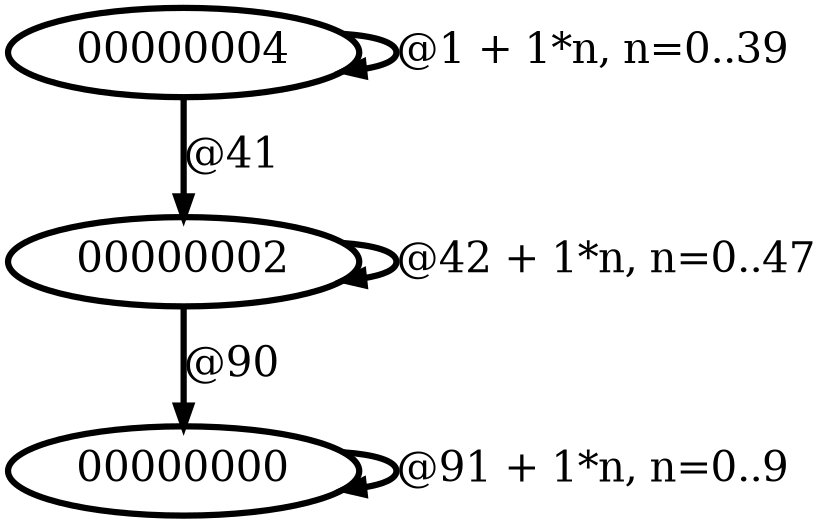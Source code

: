 digraph G {
        node [style=rounded, penwidth=3, fontsize=20, shape=oval];
        "00000004" -> "00000004" [label="@1 + 1*n, n=0..39", color=black,arrowsize=1,style=bold,penwidth=3,fontsize=20];
"00000004" -> "00000002" [label="@41", color=black,arrowsize=1,style=bold,penwidth=3,fontsize=20];
"00000002" -> "00000002" [label="@42 + 1*n, n=0..47", color=black,arrowsize=1,style=bold,penwidth=3,fontsize=20];
"00000002" -> "00000000" [label="@90", color=black,arrowsize=1,style=bold,penwidth=3,fontsize=20];
"00000000" -> "00000000" [label="@91 + 1*n, n=0..9", color=black,arrowsize=1,style=bold,penwidth=3,fontsize=20];
}
